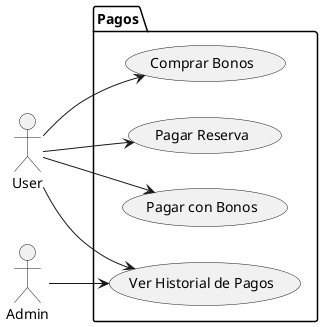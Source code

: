 @startuml

left to right direction

actor User as U
actor Admin as A

package Pagos{

    usecase "Pagar Reserva" as UC1
    usecase "Pagar con Bonos" as UC2
    usecase "Ver Historial de Pagos" as UC3
    usecase "Comprar Bonos" as UC4

}

U --> UC1
U --> UC2
U --> UC3
U --> UC4

A --> UC3

@enduml
